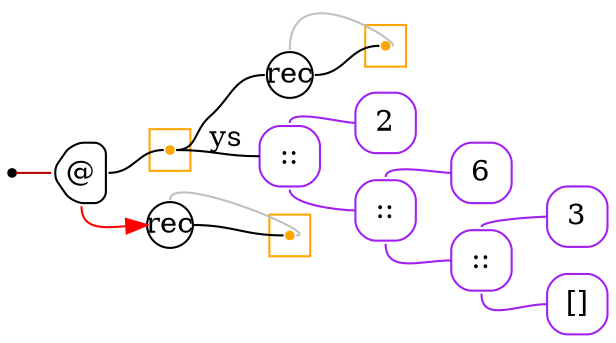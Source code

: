 digraph G {
  rankdir=LR;
  edge[arrowhead=none,arrowtail=none];
  node[fixedsize=true,shape=circle]
  size="9.201041666666667,5.219270833333334";
  labeldistance=0;
  nodesep=.175;
  ranksep=.175;

 nd1[shape=point];
 nd362[label="rec",tooltip="nd362-RecurGraph",style=rounded,width=.3,height=.3,color="#000000"];
   subgraph cluster_nd366 {
     graph[style=fill,color="orange"];
     ndcluster_nd366[tooltip="nd366",orientation=90,shape=point,color="orange"];
   };
   nd15[label="2",tooltip="nd15-ConstGraph",style=rounded,orientation=90,shape=square,width=.4,height=.4,color="purple"];
   nd21[label="6",tooltip="nd21-ConstGraph",style=rounded,orientation=90,shape=square,width=.4,height=.4,color="purple"];
   nd27[label="3",tooltip="nd27-ConstGraph",style=rounded,orientation=90,shape=square,width=.4,height=.4,color="purple"];
   nd32[label="[]",tooltip="nd32-ConstEmptyGraph",style=rounded,orientation=90,shape=square,width=.4,height=.4,color="purple"];
   nd540[label="::",tooltip="nd540-ConstListGraph",style=rounded,orientation=90,shape=square,width=.4,height=.4,color="purple"];
   nd546[label="::",tooltip="nd546-ConstListGraph",style=rounded,orientation=90,shape=square,width=.4,height=.4,color="purple"];
   nd552[label="::",tooltip="nd552-ConstListGraph",style=rounded,orientation=90,shape=square,width=.4,height=.4,color="purple"];
 nd48[label="@",tooltip="nd48-AppGraph",style=rounded,orientation=90,shape=house,width=.4,height=.4,color="#000000"];
 subgraph cluster_nd50 {
   graph[style=fill,color="orange"];
   ndcluster_nd50[tooltip="nd50",orientation=90,shape=point,color="orange"];
 };
   subgraph cluster_nd99 {
     graph[style=fill,color="orange"];
     ndcluster_nd99[tooltip="nd99",orientation=90,shape=point,color="orange"];
   };
 nd97[label="rec",tooltip="nd97-RecurGraph",style=rounded,width=.3,height=.3,color="#000000"];

  nd540->nd27[tailport=n,headport=w,color=purple,arrowhead=none,arrowtail=none];
  nd540->nd32[tailport=s,headport=w,color=purple,arrowhead=none,arrowtail=none];
  nd546->nd21[tailport=n,headport=w,color=purple,arrowhead=none,arrowtail=none];
  nd546->nd540[tailport=s,headport=w,color=purple,arrowhead=none,arrowtail=none];
  nd552->nd15[tailport=n,headport=w,color=purple,arrowhead=none,arrowtail=none];
  nd552->nd546[tailport=s,headport=w,color=purple,arrowhead=none,arrowtail=none];
  ndcluster_nd50->nd362[tailport=e,headport=w,color=black,arrowhead=none,arrowtail=none];
  ndcluster_nd50->nd552[label="ys",tailport=e,headport=w];
  nd97->ndcluster_nd99[dir=back,headport=e,tailport=n,color=grey,arrowhead=none,arrowtail=none];
  nd97->ndcluster_nd99[tailport=e,headport=w];
  nd48->ndcluster_nd50[tailport=e,headport=w];
  nd48->nd97[tailport=s,headport=w,color=red,arrowhead=normal];
  nd1->nd48[tailport=e,headport=w,color="#b70000",arrowhead=none,arrowtail=none];
  nd362->ndcluster_nd366[dir=back,headport=e,tailport=n,color=grey,arrowhead=none,arrowtail=none];
  nd362->ndcluster_nd366[tailport=e,headport=w];
}
